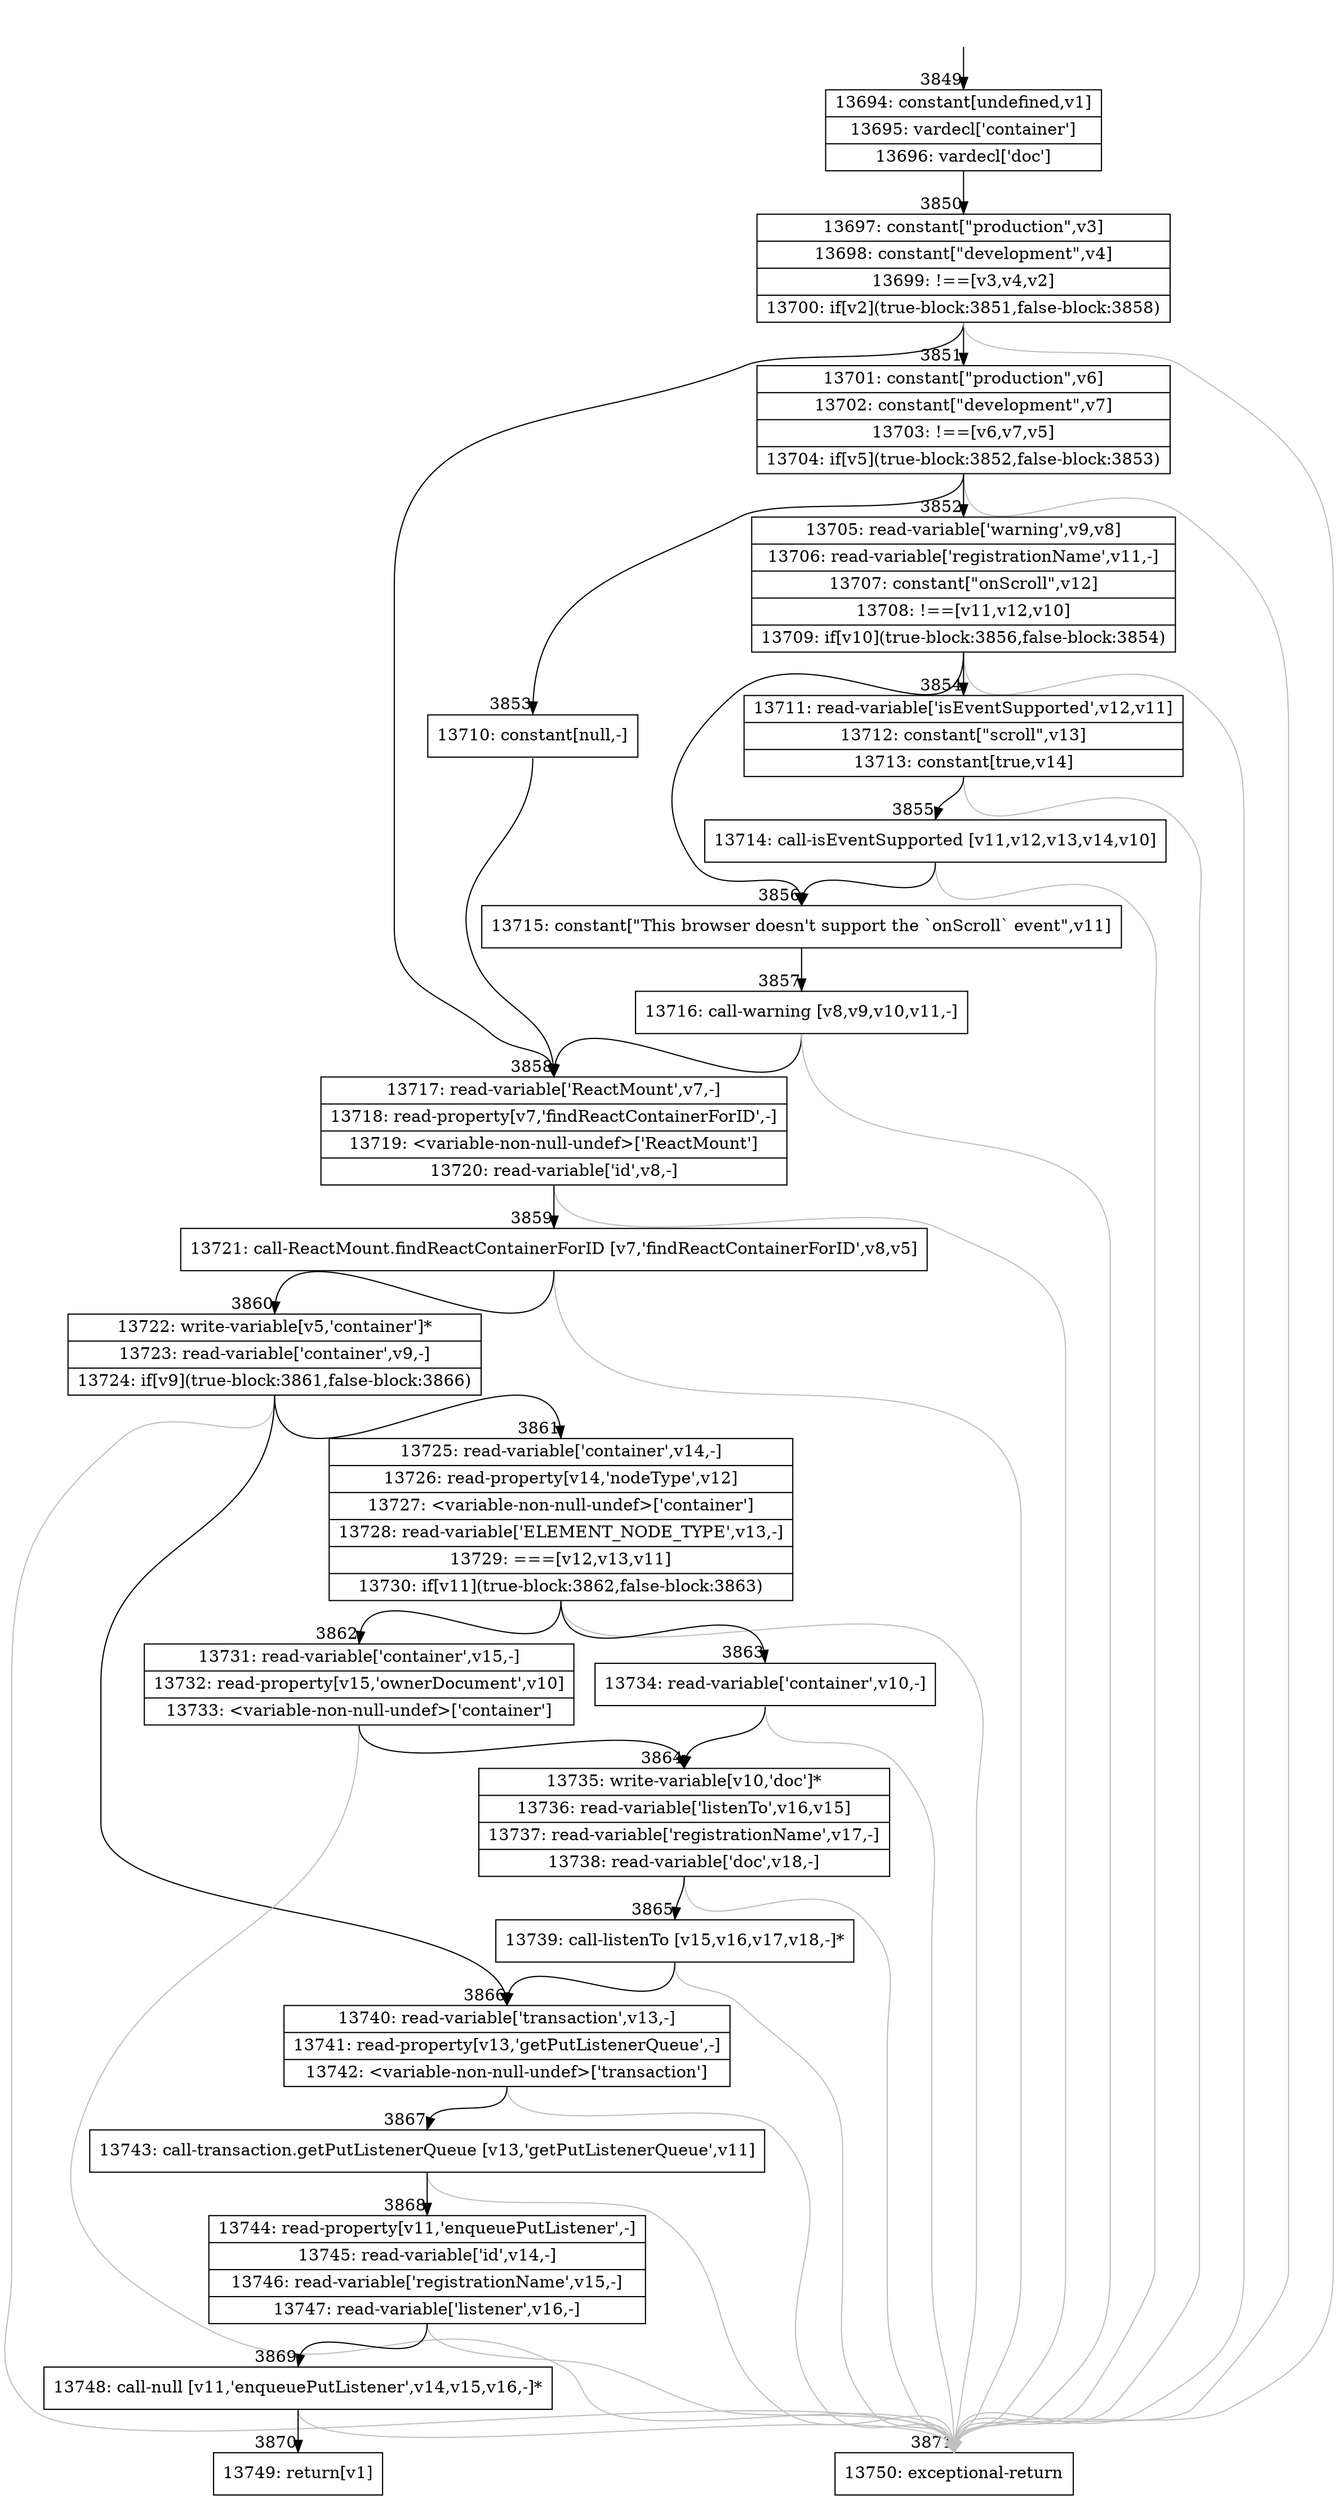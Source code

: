 digraph {
rankdir="TD"
BB_entry266[shape=none,label=""];
BB_entry266 -> BB3849 [tailport=s, headport=n, headlabel="    3849"]
BB3849 [shape=record label="{13694: constant[undefined,v1]|13695: vardecl['container']|13696: vardecl['doc']}" ] 
BB3849 -> BB3850 [tailport=s, headport=n, headlabel="      3850"]
BB3850 [shape=record label="{13697: constant[\"production\",v3]|13698: constant[\"development\",v4]|13699: !==[v3,v4,v2]|13700: if[v2](true-block:3851,false-block:3858)}" ] 
BB3850 -> BB3851 [tailport=s, headport=n, headlabel="      3851"]
BB3850 -> BB3858 [tailport=s, headport=n, headlabel="      3858"]
BB3850 -> BB3871 [tailport=s, headport=n, color=gray, headlabel="      3871"]
BB3851 [shape=record label="{13701: constant[\"production\",v6]|13702: constant[\"development\",v7]|13703: !==[v6,v7,v5]|13704: if[v5](true-block:3852,false-block:3853)}" ] 
BB3851 -> BB3852 [tailport=s, headport=n, headlabel="      3852"]
BB3851 -> BB3853 [tailport=s, headport=n, headlabel="      3853"]
BB3851 -> BB3871 [tailport=s, headport=n, color=gray]
BB3852 [shape=record label="{13705: read-variable['warning',v9,v8]|13706: read-variable['registrationName',v11,-]|13707: constant[\"onScroll\",v12]|13708: !==[v11,v12,v10]|13709: if[v10](true-block:3856,false-block:3854)}" ] 
BB3852 -> BB3856 [tailport=s, headport=n, headlabel="      3856"]
BB3852 -> BB3854 [tailport=s, headport=n, headlabel="      3854"]
BB3852 -> BB3871 [tailport=s, headport=n, color=gray]
BB3853 [shape=record label="{13710: constant[null,-]}" ] 
BB3853 -> BB3858 [tailport=s, headport=n]
BB3854 [shape=record label="{13711: read-variable['isEventSupported',v12,v11]|13712: constant[\"scroll\",v13]|13713: constant[true,v14]}" ] 
BB3854 -> BB3855 [tailport=s, headport=n, headlabel="      3855"]
BB3854 -> BB3871 [tailport=s, headport=n, color=gray]
BB3855 [shape=record label="{13714: call-isEventSupported [v11,v12,v13,v14,v10]}" ] 
BB3855 -> BB3856 [tailport=s, headport=n]
BB3855 -> BB3871 [tailport=s, headport=n, color=gray]
BB3856 [shape=record label="{13715: constant[\"This browser doesn't support the `onScroll` event\",v11]}" ] 
BB3856 -> BB3857 [tailport=s, headport=n, headlabel="      3857"]
BB3857 [shape=record label="{13716: call-warning [v8,v9,v10,v11,-]}" ] 
BB3857 -> BB3858 [tailport=s, headport=n]
BB3857 -> BB3871 [tailport=s, headport=n, color=gray]
BB3858 [shape=record label="{13717: read-variable['ReactMount',v7,-]|13718: read-property[v7,'findReactContainerForID',-]|13719: \<variable-non-null-undef\>['ReactMount']|13720: read-variable['id',v8,-]}" ] 
BB3858 -> BB3859 [tailport=s, headport=n, headlabel="      3859"]
BB3858 -> BB3871 [tailport=s, headport=n, color=gray]
BB3859 [shape=record label="{13721: call-ReactMount.findReactContainerForID [v7,'findReactContainerForID',v8,v5]}" ] 
BB3859 -> BB3860 [tailport=s, headport=n, headlabel="      3860"]
BB3859 -> BB3871 [tailport=s, headport=n, color=gray]
BB3860 [shape=record label="{13722: write-variable[v5,'container']*|13723: read-variable['container',v9,-]|13724: if[v9](true-block:3861,false-block:3866)}" ] 
BB3860 -> BB3861 [tailport=s, headport=n, headlabel="      3861"]
BB3860 -> BB3866 [tailport=s, headport=n, headlabel="      3866"]
BB3860 -> BB3871 [tailport=s, headport=n, color=gray]
BB3861 [shape=record label="{13725: read-variable['container',v14,-]|13726: read-property[v14,'nodeType',v12]|13727: \<variable-non-null-undef\>['container']|13728: read-variable['ELEMENT_NODE_TYPE',v13,-]|13729: ===[v12,v13,v11]|13730: if[v11](true-block:3862,false-block:3863)}" ] 
BB3861 -> BB3862 [tailport=s, headport=n, headlabel="      3862"]
BB3861 -> BB3863 [tailport=s, headport=n, headlabel="      3863"]
BB3861 -> BB3871 [tailport=s, headport=n, color=gray]
BB3862 [shape=record label="{13731: read-variable['container',v15,-]|13732: read-property[v15,'ownerDocument',v10]|13733: \<variable-non-null-undef\>['container']}" ] 
BB3862 -> BB3864 [tailport=s, headport=n, headlabel="      3864"]
BB3862 -> BB3871 [tailport=s, headport=n, color=gray]
BB3863 [shape=record label="{13734: read-variable['container',v10,-]}" ] 
BB3863 -> BB3864 [tailport=s, headport=n]
BB3863 -> BB3871 [tailport=s, headport=n, color=gray]
BB3864 [shape=record label="{13735: write-variable[v10,'doc']*|13736: read-variable['listenTo',v16,v15]|13737: read-variable['registrationName',v17,-]|13738: read-variable['doc',v18,-]}" ] 
BB3864 -> BB3865 [tailport=s, headport=n, headlabel="      3865"]
BB3864 -> BB3871 [tailport=s, headport=n, color=gray]
BB3865 [shape=record label="{13739: call-listenTo [v15,v16,v17,v18,-]*}" ] 
BB3865 -> BB3866 [tailport=s, headport=n]
BB3865 -> BB3871 [tailport=s, headport=n, color=gray]
BB3866 [shape=record label="{13740: read-variable['transaction',v13,-]|13741: read-property[v13,'getPutListenerQueue',-]|13742: \<variable-non-null-undef\>['transaction']}" ] 
BB3866 -> BB3867 [tailport=s, headport=n, headlabel="      3867"]
BB3866 -> BB3871 [tailport=s, headport=n, color=gray]
BB3867 [shape=record label="{13743: call-transaction.getPutListenerQueue [v13,'getPutListenerQueue',v11]}" ] 
BB3867 -> BB3868 [tailport=s, headport=n, headlabel="      3868"]
BB3867 -> BB3871 [tailport=s, headport=n, color=gray]
BB3868 [shape=record label="{13744: read-property[v11,'enqueuePutListener',-]|13745: read-variable['id',v14,-]|13746: read-variable['registrationName',v15,-]|13747: read-variable['listener',v16,-]}" ] 
BB3868 -> BB3869 [tailport=s, headport=n, headlabel="      3869"]
BB3868 -> BB3871 [tailport=s, headport=n, color=gray]
BB3869 [shape=record label="{13748: call-null [v11,'enqueuePutListener',v14,v15,v16,-]*}" ] 
BB3869 -> BB3870 [tailport=s, headport=n, headlabel="      3870"]
BB3869 -> BB3871 [tailport=s, headport=n, color=gray]
BB3870 [shape=record label="{13749: return[v1]}" ] 
BB3871 [shape=record label="{13750: exceptional-return}" ] 
//#$~ 7561
}
